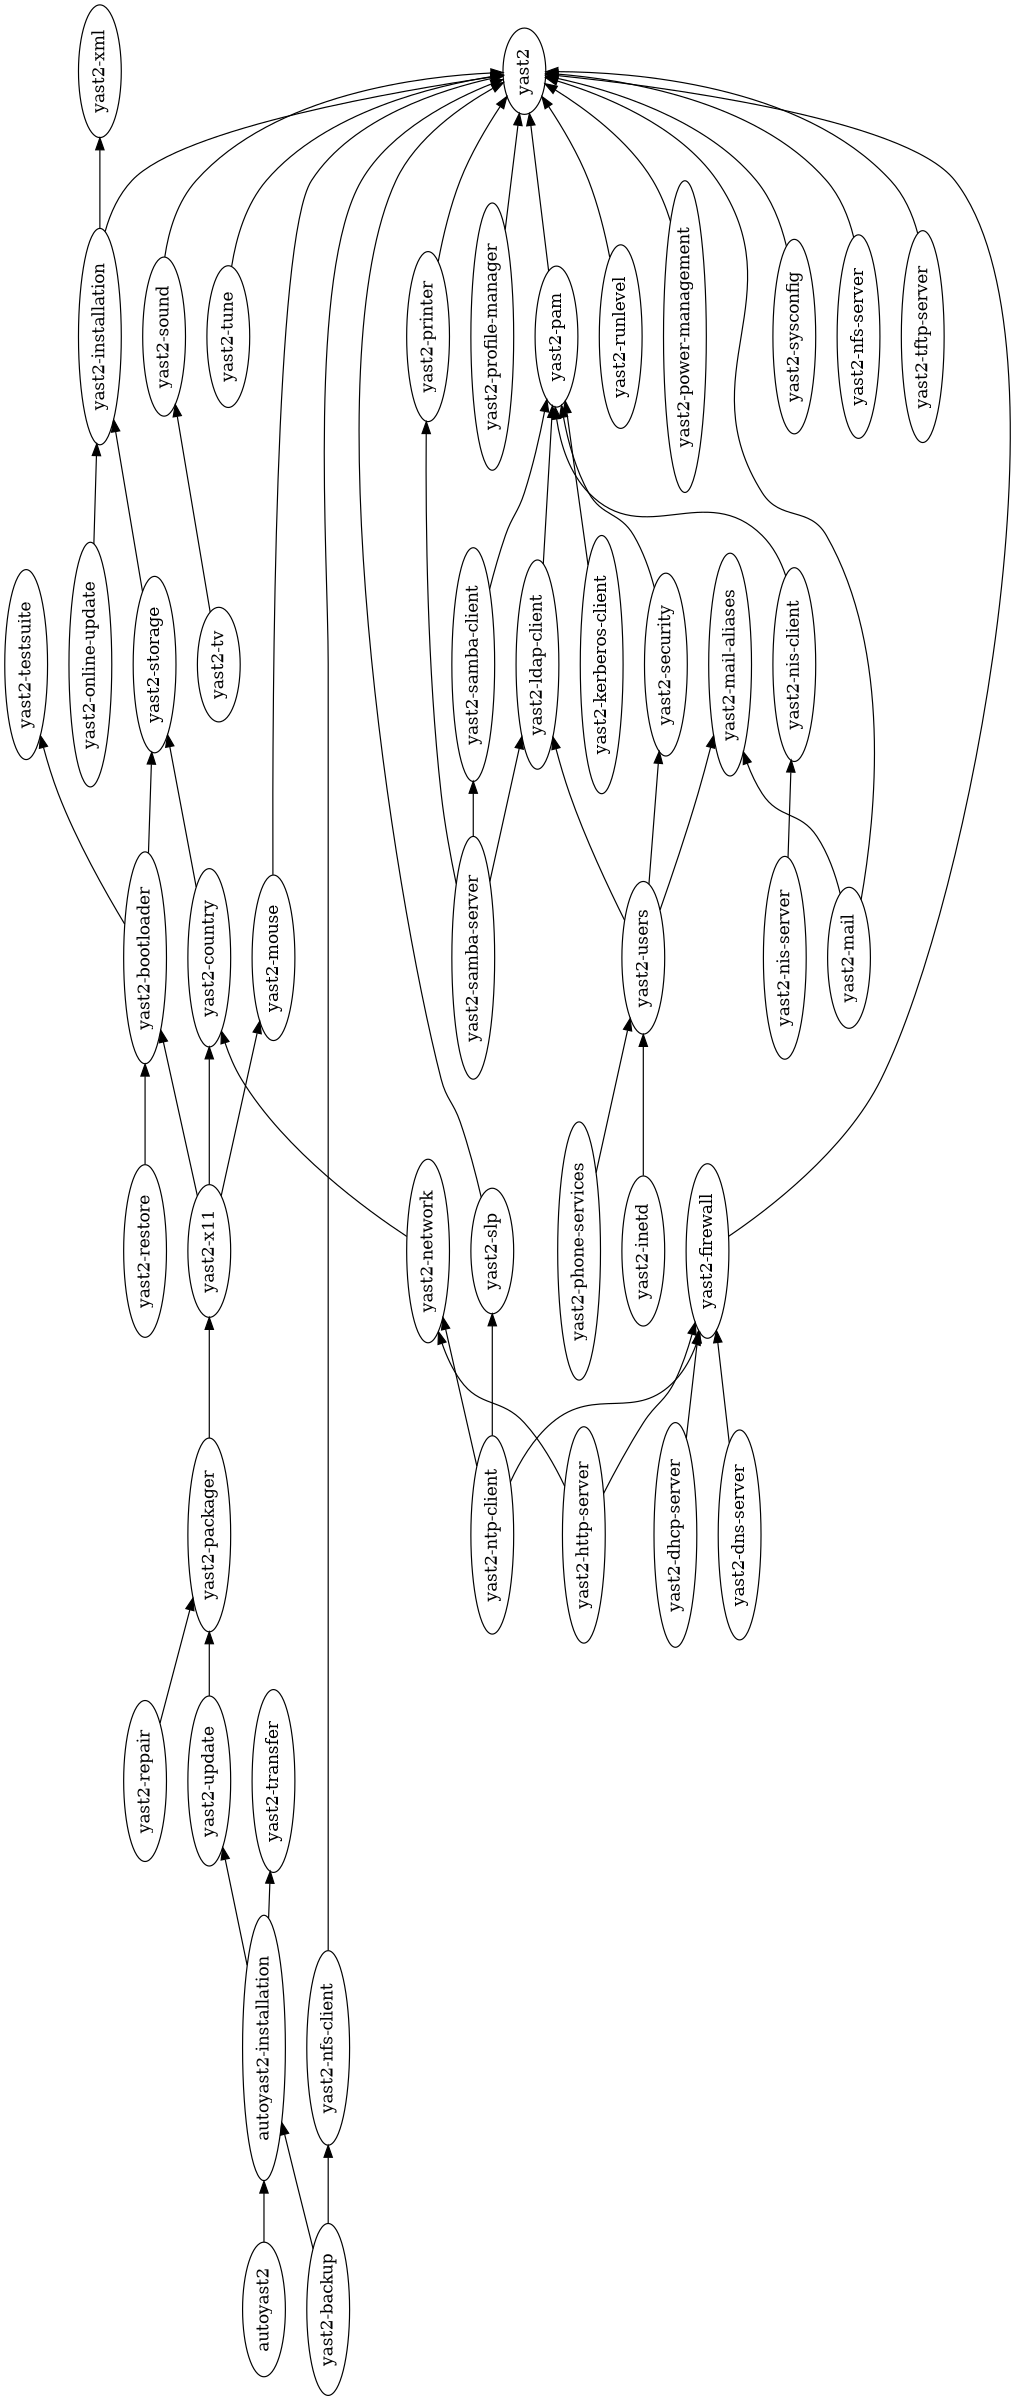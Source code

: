 digraph import {
	graph [rankdir=LR, size="16,11", rotate=90];
	"yast2-bootloader" -> "yast2-storage";
	"yast2-bootloader" -> "yast2-testsuite";
	"yast2-installation" -> "yast2-xml";
	"yast2-security" -> "yast2-pam";
	autoyast2 -> "autoyast2-installation";
	"yast2-dns-server" -> "yast2-firewall";
	"yast2-profile-manager" -> yast2;
	"yast2-pam" -> yast2;
	"yast2-samba-server" -> "yast2-samba-client";
	"yast2-samba-server" -> "yast2-printer";
	"yast2-samba-server" -> "yast2-ldap-client";
	"yast2-runlevel" -> yast2;
	"yast2-users" -> "yast2-mail-aliases";
	"yast2-users" -> "yast2-security";
	"yast2-power-management" -> yast2;
	"yast2-network" -> "yast2-country";
	"yast2-nis-server" -> "yast2-nis-client";
	"yast2-mouse" -> yast2;
	"yast2-repair" -> "yast2-packager";
	"yast2-sysconfig" -> yast2;
	"yast2-dhcp-server" -> "yast2-firewall";
	"yast2-nis-client" -> "yast2-pam";
	"yast2-restore" -> "yast2-bootloader";
	"yast2-nfs-server" -> yast2;
	"yast2-firewall" -> yast2;
	"yast2-tftp-server" -> yast2;
	"yast2-ntp-client" -> "yast2-network";
	"yast2-ntp-client" -> "yast2-firewall";
	"yast2-ntp-client" -> "yast2-slp";
	"yast2-nfs-client" -> yast2;
	"autoyast2-installation" -> "yast2-update";
	"yast2-tune" -> yast2;
	"yast2-kerberos-client" -> "yast2-pam";
	"yast2-backup" -> "yast2-nfs-client";
	"yast2-backup" -> "autoyast2-installation";
	"yast2-mail" -> "yast2-mail-aliases";
	"yast2-mail" -> yast2;
	"yast2-users" -> "yast2-ldap-client";
	"yast2-samba-client" -> "yast2-pam";
	"autoyast2-installation" -> "yast2-transfer";
	"yast2-x11" -> "yast2-mouse";
	"yast2-x11" -> "yast2-country";
	"yast2-x11" -> "yast2-bootloader";
	"yast2-installation" -> yast2;
	"yast2-tv" -> "yast2-sound";
	"yast2-printer" -> yast2;
	"yast2-inetd" -> "yast2-users";
	"yast2-country" -> "yast2-storage";
	"yast2-phone-services" -> "yast2-users";
	"yast2-update" -> "yast2-packager";
	"yast2-sound" -> yast2;
	"yast2-packager" -> "yast2-x11";
	"yast2-slp" -> yast2;
	"yast2-ldap-client" -> "yast2-pam";
	"yast2-online-update" -> "yast2-installation";
	"yast2-http-server" -> "yast2-firewall";
	"yast2-http-server" -> "yast2-network";
	"yast2-storage" -> "yast2-installation";
}
